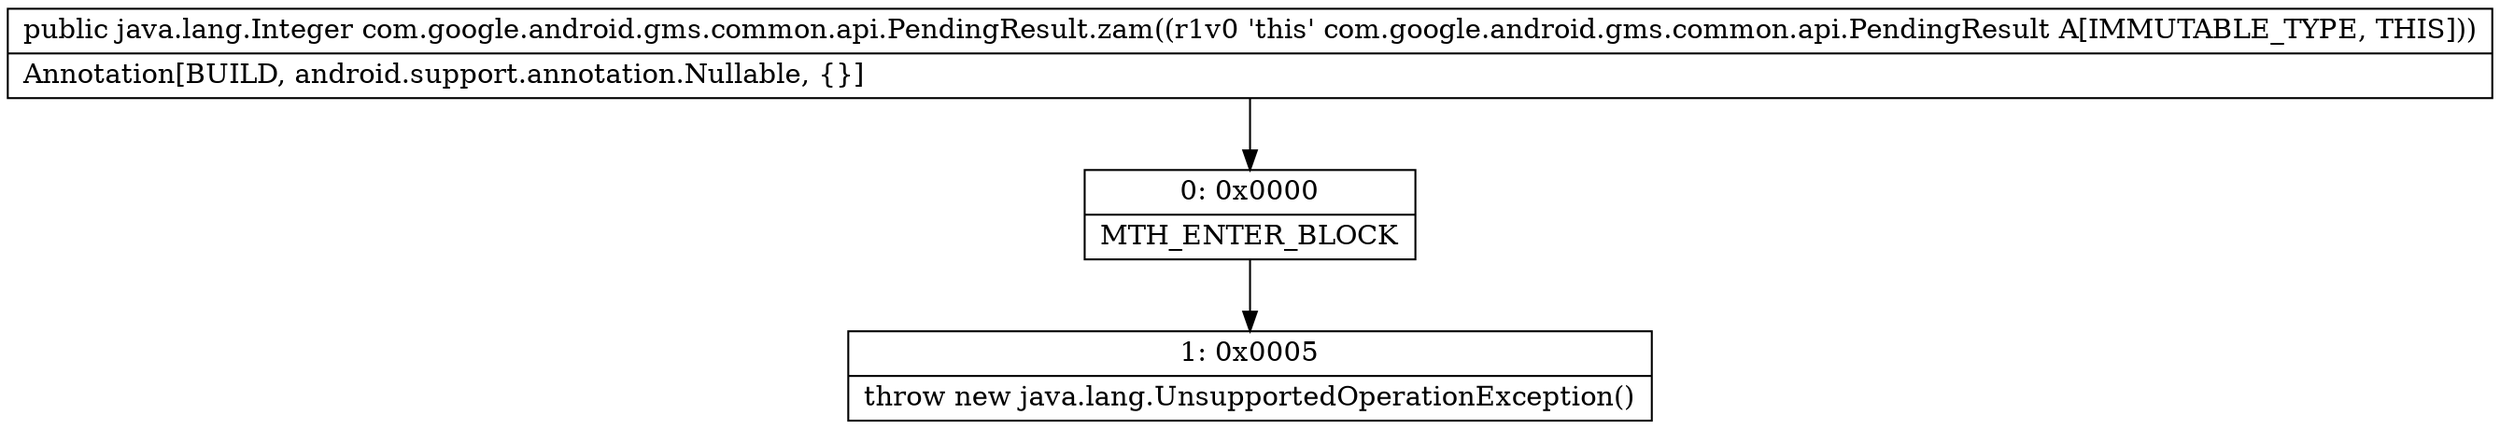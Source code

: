 digraph "CFG forcom.google.android.gms.common.api.PendingResult.zam()Ljava\/lang\/Integer;" {
Node_0 [shape=record,label="{0\:\ 0x0000|MTH_ENTER_BLOCK\l}"];
Node_1 [shape=record,label="{1\:\ 0x0005|throw new java.lang.UnsupportedOperationException()\l}"];
MethodNode[shape=record,label="{public java.lang.Integer com.google.android.gms.common.api.PendingResult.zam((r1v0 'this' com.google.android.gms.common.api.PendingResult A[IMMUTABLE_TYPE, THIS]))  | Annotation[BUILD, android.support.annotation.Nullable, \{\}]\l}"];
MethodNode -> Node_0;
Node_0 -> Node_1;
}

